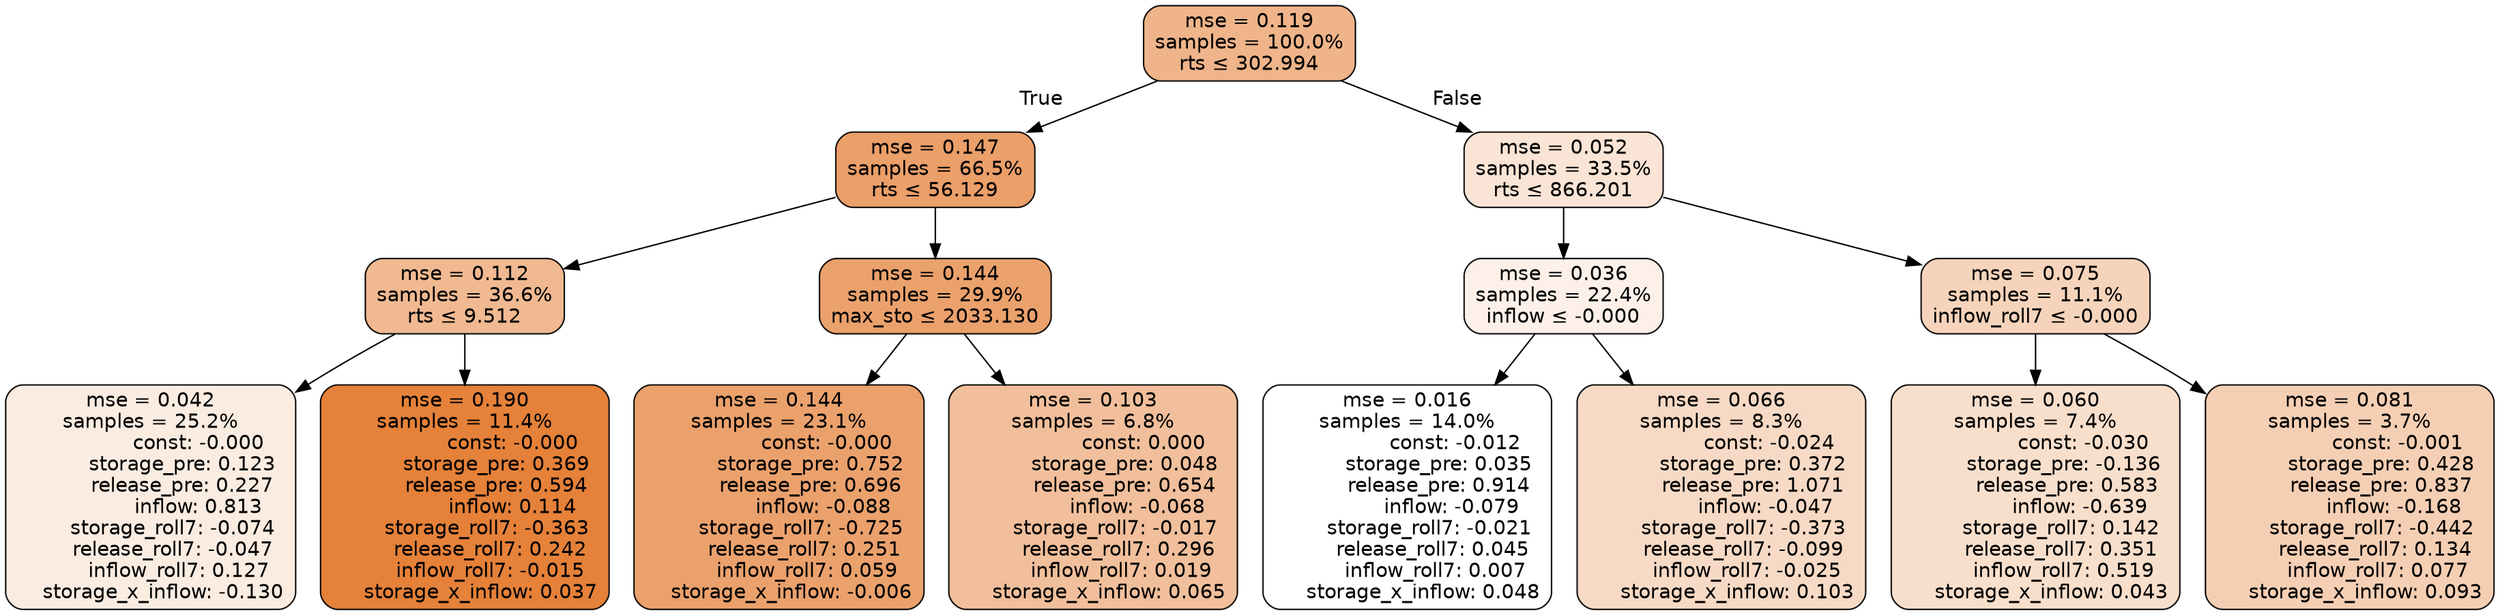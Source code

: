 digraph tree {
bgcolor="transparent"
node [shape=rectangle, style="filled, rounded", color="black", fontname=helvetica] ;
edge [fontname=helvetica] ;
	"0" [label="mse = 0.119
samples = 100.0%
rts &le; 302.994", fillcolor="#efb489"]
	"1" [label="mse = 0.147
samples = 66.5%
rts &le; 56.129", fillcolor="#eb9f69"]
	"2" [label="mse = 0.112
samples = 36.6%
rts &le; 9.512", fillcolor="#f0b991"]
	"3" [label="mse = 0.042
samples = 25.2%
               const: -0.000
          storage_pre: 0.123
          release_pre: 0.227
               inflow: 0.813
       storage_roll7: -0.074
       release_roll7: -0.047
         inflow_roll7: 0.127
    storage_x_inflow: -0.130", fillcolor="#fbece1"]
	"4" [label="mse = 0.190
samples = 11.4%
               const: -0.000
          storage_pre: 0.369
          release_pre: 0.594
               inflow: 0.114
       storage_roll7: -0.363
        release_roll7: 0.242
        inflow_roll7: -0.015
     storage_x_inflow: 0.037", fillcolor="#e58139"]
	"5" [label="mse = 0.144
samples = 29.9%
max_sto &le; 2033.130", fillcolor="#eba16c"]
	"6" [label="mse = 0.144
samples = 23.1%
               const: -0.000
          storage_pre: 0.752
          release_pre: 0.696
              inflow: -0.088
       storage_roll7: -0.725
        release_roll7: 0.251
         inflow_roll7: 0.059
    storage_x_inflow: -0.006", fillcolor="#eba16c"]
	"7" [label="mse = 0.103
samples = 6.8%
                const: 0.000
          storage_pre: 0.048
          release_pre: 0.654
              inflow: -0.068
       storage_roll7: -0.017
        release_roll7: 0.296
         inflow_roll7: 0.019
     storage_x_inflow: 0.065", fillcolor="#f1bf9b"]
	"8" [label="mse = 0.052
samples = 33.5%
rts &le; 866.201", fillcolor="#f9e4d5"]
	"9" [label="mse = 0.036
samples = 22.4%
inflow &le; -0.000", fillcolor="#fcf0e8"]
	"10" [label="mse = 0.016
samples = 14.0%
               const: -0.012
          storage_pre: 0.035
          release_pre: 0.914
              inflow: -0.079
       storage_roll7: -0.021
        release_roll7: 0.045
         inflow_roll7: 0.007
     storage_x_inflow: 0.048", fillcolor="#ffffff"]
	"11" [label="mse = 0.066
samples = 8.3%
               const: -0.024
          storage_pre: 0.372
          release_pre: 1.071
              inflow: -0.047
       storage_roll7: -0.373
       release_roll7: -0.099
        inflow_roll7: -0.025
     storage_x_inflow: 0.103", fillcolor="#f7dac5"]
	"12" [label="mse = 0.075
samples = 11.1%
inflow_roll7 &le; -0.000", fillcolor="#f6d4bb"]
	"13" [label="mse = 0.060
samples = 7.4%
               const: -0.030
         storage_pre: -0.136
          release_pre: 0.583
              inflow: -0.639
        storage_roll7: 0.142
        release_roll7: 0.351
         inflow_roll7: 0.519
     storage_x_inflow: 0.043", fillcolor="#f8dfcc"]
	"14" [label="mse = 0.081
samples = 3.7%
               const: -0.001
          storage_pre: 0.428
          release_pre: 0.837
              inflow: -0.168
       storage_roll7: -0.442
        release_roll7: 0.134
         inflow_roll7: 0.077
     storage_x_inflow: 0.093", fillcolor="#f5cfb4"]

	"0" -> "1" [labeldistance=2.5, labelangle=45, headlabel="True"]
	"1" -> "2"
	"2" -> "3"
	"2" -> "4"
	"1" -> "5"
	"5" -> "6"
	"5" -> "7"
	"0" -> "8" [labeldistance=2.5, labelangle=-45, headlabel="False"]
	"8" -> "9"
	"9" -> "10"
	"9" -> "11"
	"8" -> "12"
	"12" -> "13"
	"12" -> "14"
}